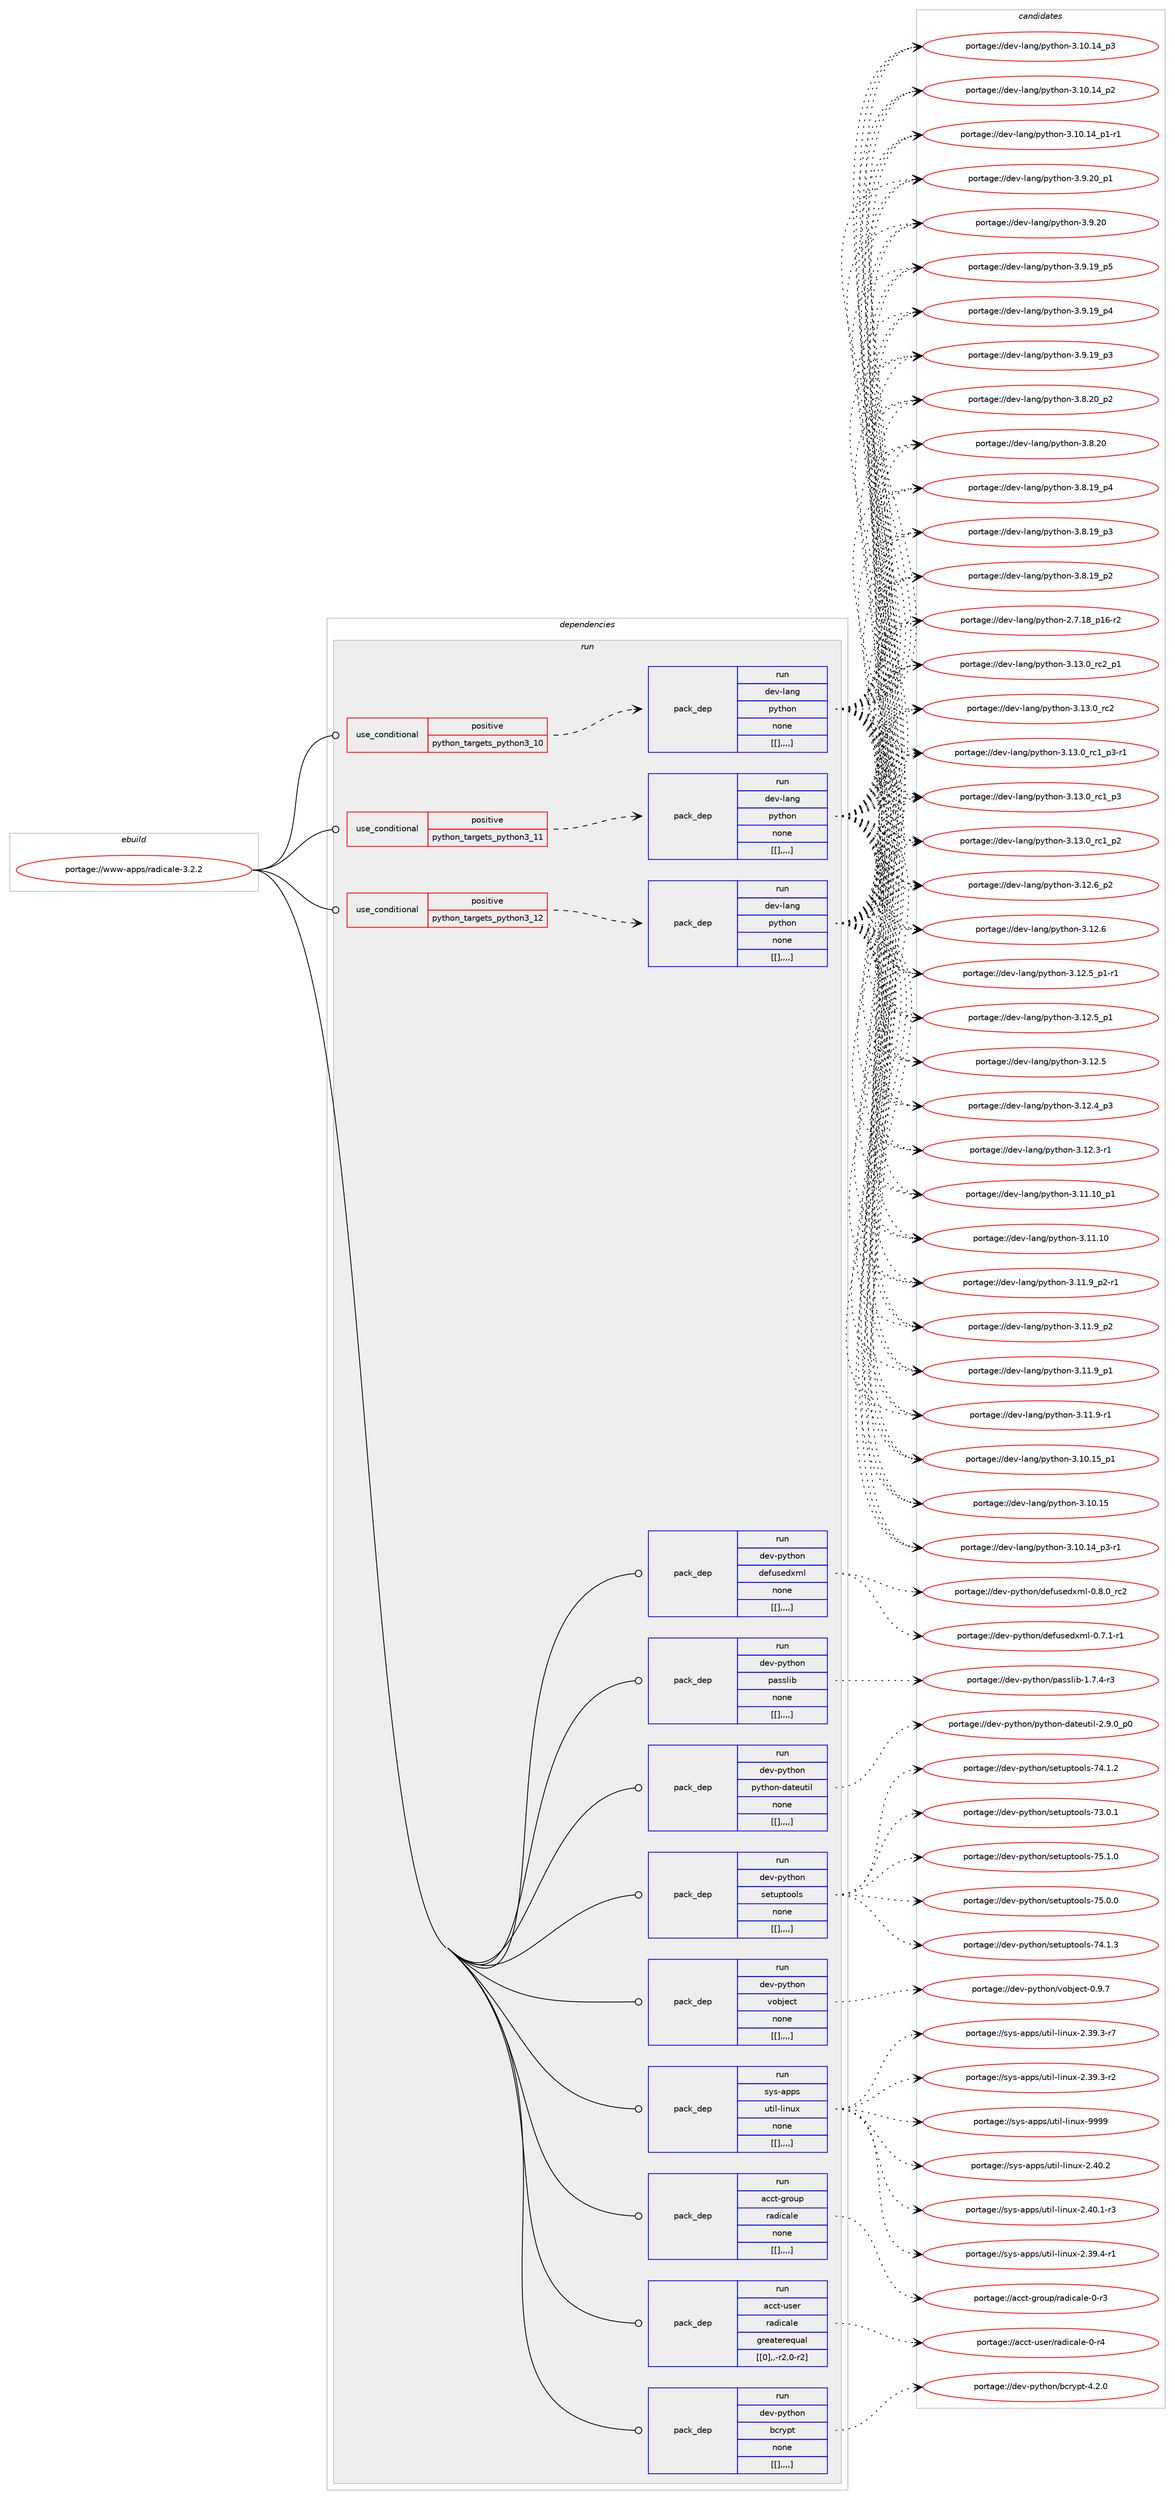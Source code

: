 digraph prolog {

# *************
# Graph options
# *************

newrank=true;
concentrate=true;
compound=true;
graph [rankdir=LR,fontname=Helvetica,fontsize=10,ranksep=1.5];#, ranksep=2.5, nodesep=0.2];
edge  [arrowhead=vee];
node  [fontname=Helvetica,fontsize=10];

# **********
# The ebuild
# **********

subgraph cluster_leftcol {
color=gray;
label=<<i>ebuild</i>>;
id [label="portage://www-apps/radicale-3.2.2", color=red, width=4, href="../www-apps/radicale-3.2.2.svg"];
}

# ****************
# The dependencies
# ****************

subgraph cluster_midcol {
color=gray;
label=<<i>dependencies</i>>;
subgraph cluster_compile {
fillcolor="#eeeeee";
style=filled;
label=<<i>compile</i>>;
}
subgraph cluster_compileandrun {
fillcolor="#eeeeee";
style=filled;
label=<<i>compile and run</i>>;
}
subgraph cluster_run {
fillcolor="#eeeeee";
style=filled;
label=<<i>run</i>>;
subgraph cond124297 {
dependency461192 [label=<<TABLE BORDER="0" CELLBORDER="1" CELLSPACING="0" CELLPADDING="4"><TR><TD ROWSPAN="3" CELLPADDING="10">use_conditional</TD></TR><TR><TD>positive</TD></TR><TR><TD>python_targets_python3_10</TD></TR></TABLE>>, shape=none, color=red];
subgraph pack333581 {
dependency461193 [label=<<TABLE BORDER="0" CELLBORDER="1" CELLSPACING="0" CELLPADDING="4" WIDTH="220"><TR><TD ROWSPAN="6" CELLPADDING="30">pack_dep</TD></TR><TR><TD WIDTH="110">run</TD></TR><TR><TD>dev-lang</TD></TR><TR><TD>python</TD></TR><TR><TD>none</TD></TR><TR><TD>[[],,,,]</TD></TR></TABLE>>, shape=none, color=blue];
}
dependency461192:e -> dependency461193:w [weight=20,style="dashed",arrowhead="vee"];
}
id:e -> dependency461192:w [weight=20,style="solid",arrowhead="odot"];
subgraph cond124298 {
dependency461194 [label=<<TABLE BORDER="0" CELLBORDER="1" CELLSPACING="0" CELLPADDING="4"><TR><TD ROWSPAN="3" CELLPADDING="10">use_conditional</TD></TR><TR><TD>positive</TD></TR><TR><TD>python_targets_python3_11</TD></TR></TABLE>>, shape=none, color=red];
subgraph pack333582 {
dependency461195 [label=<<TABLE BORDER="0" CELLBORDER="1" CELLSPACING="0" CELLPADDING="4" WIDTH="220"><TR><TD ROWSPAN="6" CELLPADDING="30">pack_dep</TD></TR><TR><TD WIDTH="110">run</TD></TR><TR><TD>dev-lang</TD></TR><TR><TD>python</TD></TR><TR><TD>none</TD></TR><TR><TD>[[],,,,]</TD></TR></TABLE>>, shape=none, color=blue];
}
dependency461194:e -> dependency461195:w [weight=20,style="dashed",arrowhead="vee"];
}
id:e -> dependency461194:w [weight=20,style="solid",arrowhead="odot"];
subgraph cond124299 {
dependency461196 [label=<<TABLE BORDER="0" CELLBORDER="1" CELLSPACING="0" CELLPADDING="4"><TR><TD ROWSPAN="3" CELLPADDING="10">use_conditional</TD></TR><TR><TD>positive</TD></TR><TR><TD>python_targets_python3_12</TD></TR></TABLE>>, shape=none, color=red];
subgraph pack333583 {
dependency461197 [label=<<TABLE BORDER="0" CELLBORDER="1" CELLSPACING="0" CELLPADDING="4" WIDTH="220"><TR><TD ROWSPAN="6" CELLPADDING="30">pack_dep</TD></TR><TR><TD WIDTH="110">run</TD></TR><TR><TD>dev-lang</TD></TR><TR><TD>python</TD></TR><TR><TD>none</TD></TR><TR><TD>[[],,,,]</TD></TR></TABLE>>, shape=none, color=blue];
}
dependency461196:e -> dependency461197:w [weight=20,style="dashed",arrowhead="vee"];
}
id:e -> dependency461196:w [weight=20,style="solid",arrowhead="odot"];
subgraph pack333584 {
dependency461198 [label=<<TABLE BORDER="0" CELLBORDER="1" CELLSPACING="0" CELLPADDING="4" WIDTH="220"><TR><TD ROWSPAN="6" CELLPADDING="30">pack_dep</TD></TR><TR><TD WIDTH="110">run</TD></TR><TR><TD>acct-group</TD></TR><TR><TD>radicale</TD></TR><TR><TD>none</TD></TR><TR><TD>[[],,,,]</TD></TR></TABLE>>, shape=none, color=blue];
}
id:e -> dependency461198:w [weight=20,style="solid",arrowhead="odot"];
subgraph pack333585 {
dependency461199 [label=<<TABLE BORDER="0" CELLBORDER="1" CELLSPACING="0" CELLPADDING="4" WIDTH="220"><TR><TD ROWSPAN="6" CELLPADDING="30">pack_dep</TD></TR><TR><TD WIDTH="110">run</TD></TR><TR><TD>acct-user</TD></TR><TR><TD>radicale</TD></TR><TR><TD>greaterequal</TD></TR><TR><TD>[[0],,-r2,0-r2]</TD></TR></TABLE>>, shape=none, color=blue];
}
id:e -> dependency461199:w [weight=20,style="solid",arrowhead="odot"];
subgraph pack333586 {
dependency461200 [label=<<TABLE BORDER="0" CELLBORDER="1" CELLSPACING="0" CELLPADDING="4" WIDTH="220"><TR><TD ROWSPAN="6" CELLPADDING="30">pack_dep</TD></TR><TR><TD WIDTH="110">run</TD></TR><TR><TD>dev-python</TD></TR><TR><TD>bcrypt</TD></TR><TR><TD>none</TD></TR><TR><TD>[[],,,,]</TD></TR></TABLE>>, shape=none, color=blue];
}
id:e -> dependency461200:w [weight=20,style="solid",arrowhead="odot"];
subgraph pack333587 {
dependency461201 [label=<<TABLE BORDER="0" CELLBORDER="1" CELLSPACING="0" CELLPADDING="4" WIDTH="220"><TR><TD ROWSPAN="6" CELLPADDING="30">pack_dep</TD></TR><TR><TD WIDTH="110">run</TD></TR><TR><TD>dev-python</TD></TR><TR><TD>defusedxml</TD></TR><TR><TD>none</TD></TR><TR><TD>[[],,,,]</TD></TR></TABLE>>, shape=none, color=blue];
}
id:e -> dependency461201:w [weight=20,style="solid",arrowhead="odot"];
subgraph pack333588 {
dependency461202 [label=<<TABLE BORDER="0" CELLBORDER="1" CELLSPACING="0" CELLPADDING="4" WIDTH="220"><TR><TD ROWSPAN="6" CELLPADDING="30">pack_dep</TD></TR><TR><TD WIDTH="110">run</TD></TR><TR><TD>dev-python</TD></TR><TR><TD>passlib</TD></TR><TR><TD>none</TD></TR><TR><TD>[[],,,,]</TD></TR></TABLE>>, shape=none, color=blue];
}
id:e -> dependency461202:w [weight=20,style="solid",arrowhead="odot"];
subgraph pack333589 {
dependency461203 [label=<<TABLE BORDER="0" CELLBORDER="1" CELLSPACING="0" CELLPADDING="4" WIDTH="220"><TR><TD ROWSPAN="6" CELLPADDING="30">pack_dep</TD></TR><TR><TD WIDTH="110">run</TD></TR><TR><TD>dev-python</TD></TR><TR><TD>python-dateutil</TD></TR><TR><TD>none</TD></TR><TR><TD>[[],,,,]</TD></TR></TABLE>>, shape=none, color=blue];
}
id:e -> dependency461203:w [weight=20,style="solid",arrowhead="odot"];
subgraph pack333590 {
dependency461204 [label=<<TABLE BORDER="0" CELLBORDER="1" CELLSPACING="0" CELLPADDING="4" WIDTH="220"><TR><TD ROWSPAN="6" CELLPADDING="30">pack_dep</TD></TR><TR><TD WIDTH="110">run</TD></TR><TR><TD>dev-python</TD></TR><TR><TD>setuptools</TD></TR><TR><TD>none</TD></TR><TR><TD>[[],,,,]</TD></TR></TABLE>>, shape=none, color=blue];
}
id:e -> dependency461204:w [weight=20,style="solid",arrowhead="odot"];
subgraph pack333591 {
dependency461205 [label=<<TABLE BORDER="0" CELLBORDER="1" CELLSPACING="0" CELLPADDING="4" WIDTH="220"><TR><TD ROWSPAN="6" CELLPADDING="30">pack_dep</TD></TR><TR><TD WIDTH="110">run</TD></TR><TR><TD>dev-python</TD></TR><TR><TD>vobject</TD></TR><TR><TD>none</TD></TR><TR><TD>[[],,,,]</TD></TR></TABLE>>, shape=none, color=blue];
}
id:e -> dependency461205:w [weight=20,style="solid",arrowhead="odot"];
subgraph pack333592 {
dependency461206 [label=<<TABLE BORDER="0" CELLBORDER="1" CELLSPACING="0" CELLPADDING="4" WIDTH="220"><TR><TD ROWSPAN="6" CELLPADDING="30">pack_dep</TD></TR><TR><TD WIDTH="110">run</TD></TR><TR><TD>sys-apps</TD></TR><TR><TD>util-linux</TD></TR><TR><TD>none</TD></TR><TR><TD>[[],,,,]</TD></TR></TABLE>>, shape=none, color=blue];
}
id:e -> dependency461206:w [weight=20,style="solid",arrowhead="odot"];
}
}

# **************
# The candidates
# **************

subgraph cluster_choices {
rank=same;
color=gray;
label=<<i>candidates</i>>;

subgraph choice333581 {
color=black;
nodesep=1;
choice100101118451089711010347112121116104111110455146495146489511499509511249 [label="portage://dev-lang/python-3.13.0_rc2_p1", color=red, width=4,href="../dev-lang/python-3.13.0_rc2_p1.svg"];
choice10010111845108971101034711212111610411111045514649514648951149950 [label="portage://dev-lang/python-3.13.0_rc2", color=red, width=4,href="../dev-lang/python-3.13.0_rc2.svg"];
choice1001011184510897110103471121211161041111104551464951464895114994995112514511449 [label="portage://dev-lang/python-3.13.0_rc1_p3-r1", color=red, width=4,href="../dev-lang/python-3.13.0_rc1_p3-r1.svg"];
choice100101118451089711010347112121116104111110455146495146489511499499511251 [label="portage://dev-lang/python-3.13.0_rc1_p3", color=red, width=4,href="../dev-lang/python-3.13.0_rc1_p3.svg"];
choice100101118451089711010347112121116104111110455146495146489511499499511250 [label="portage://dev-lang/python-3.13.0_rc1_p2", color=red, width=4,href="../dev-lang/python-3.13.0_rc1_p2.svg"];
choice100101118451089711010347112121116104111110455146495046549511250 [label="portage://dev-lang/python-3.12.6_p2", color=red, width=4,href="../dev-lang/python-3.12.6_p2.svg"];
choice10010111845108971101034711212111610411111045514649504654 [label="portage://dev-lang/python-3.12.6", color=red, width=4,href="../dev-lang/python-3.12.6.svg"];
choice1001011184510897110103471121211161041111104551464950465395112494511449 [label="portage://dev-lang/python-3.12.5_p1-r1", color=red, width=4,href="../dev-lang/python-3.12.5_p1-r1.svg"];
choice100101118451089711010347112121116104111110455146495046539511249 [label="portage://dev-lang/python-3.12.5_p1", color=red, width=4,href="../dev-lang/python-3.12.5_p1.svg"];
choice10010111845108971101034711212111610411111045514649504653 [label="portage://dev-lang/python-3.12.5", color=red, width=4,href="../dev-lang/python-3.12.5.svg"];
choice100101118451089711010347112121116104111110455146495046529511251 [label="portage://dev-lang/python-3.12.4_p3", color=red, width=4,href="../dev-lang/python-3.12.4_p3.svg"];
choice100101118451089711010347112121116104111110455146495046514511449 [label="portage://dev-lang/python-3.12.3-r1", color=red, width=4,href="../dev-lang/python-3.12.3-r1.svg"];
choice10010111845108971101034711212111610411111045514649494649489511249 [label="portage://dev-lang/python-3.11.10_p1", color=red, width=4,href="../dev-lang/python-3.11.10_p1.svg"];
choice1001011184510897110103471121211161041111104551464949464948 [label="portage://dev-lang/python-3.11.10", color=red, width=4,href="../dev-lang/python-3.11.10.svg"];
choice1001011184510897110103471121211161041111104551464949465795112504511449 [label="portage://dev-lang/python-3.11.9_p2-r1", color=red, width=4,href="../dev-lang/python-3.11.9_p2-r1.svg"];
choice100101118451089711010347112121116104111110455146494946579511250 [label="portage://dev-lang/python-3.11.9_p2", color=red, width=4,href="../dev-lang/python-3.11.9_p2.svg"];
choice100101118451089711010347112121116104111110455146494946579511249 [label="portage://dev-lang/python-3.11.9_p1", color=red, width=4,href="../dev-lang/python-3.11.9_p1.svg"];
choice100101118451089711010347112121116104111110455146494946574511449 [label="portage://dev-lang/python-3.11.9-r1", color=red, width=4,href="../dev-lang/python-3.11.9-r1.svg"];
choice10010111845108971101034711212111610411111045514649484649539511249 [label="portage://dev-lang/python-3.10.15_p1", color=red, width=4,href="../dev-lang/python-3.10.15_p1.svg"];
choice1001011184510897110103471121211161041111104551464948464953 [label="portage://dev-lang/python-3.10.15", color=red, width=4,href="../dev-lang/python-3.10.15.svg"];
choice100101118451089711010347112121116104111110455146494846495295112514511449 [label="portage://dev-lang/python-3.10.14_p3-r1", color=red, width=4,href="../dev-lang/python-3.10.14_p3-r1.svg"];
choice10010111845108971101034711212111610411111045514649484649529511251 [label="portage://dev-lang/python-3.10.14_p3", color=red, width=4,href="../dev-lang/python-3.10.14_p3.svg"];
choice10010111845108971101034711212111610411111045514649484649529511250 [label="portage://dev-lang/python-3.10.14_p2", color=red, width=4,href="../dev-lang/python-3.10.14_p2.svg"];
choice100101118451089711010347112121116104111110455146494846495295112494511449 [label="portage://dev-lang/python-3.10.14_p1-r1", color=red, width=4,href="../dev-lang/python-3.10.14_p1-r1.svg"];
choice100101118451089711010347112121116104111110455146574650489511249 [label="portage://dev-lang/python-3.9.20_p1", color=red, width=4,href="../dev-lang/python-3.9.20_p1.svg"];
choice10010111845108971101034711212111610411111045514657465048 [label="portage://dev-lang/python-3.9.20", color=red, width=4,href="../dev-lang/python-3.9.20.svg"];
choice100101118451089711010347112121116104111110455146574649579511253 [label="portage://dev-lang/python-3.9.19_p5", color=red, width=4,href="../dev-lang/python-3.9.19_p5.svg"];
choice100101118451089711010347112121116104111110455146574649579511252 [label="portage://dev-lang/python-3.9.19_p4", color=red, width=4,href="../dev-lang/python-3.9.19_p4.svg"];
choice100101118451089711010347112121116104111110455146574649579511251 [label="portage://dev-lang/python-3.9.19_p3", color=red, width=4,href="../dev-lang/python-3.9.19_p3.svg"];
choice100101118451089711010347112121116104111110455146564650489511250 [label="portage://dev-lang/python-3.8.20_p2", color=red, width=4,href="../dev-lang/python-3.8.20_p2.svg"];
choice10010111845108971101034711212111610411111045514656465048 [label="portage://dev-lang/python-3.8.20", color=red, width=4,href="../dev-lang/python-3.8.20.svg"];
choice100101118451089711010347112121116104111110455146564649579511252 [label="portage://dev-lang/python-3.8.19_p4", color=red, width=4,href="../dev-lang/python-3.8.19_p4.svg"];
choice100101118451089711010347112121116104111110455146564649579511251 [label="portage://dev-lang/python-3.8.19_p3", color=red, width=4,href="../dev-lang/python-3.8.19_p3.svg"];
choice100101118451089711010347112121116104111110455146564649579511250 [label="portage://dev-lang/python-3.8.19_p2", color=red, width=4,href="../dev-lang/python-3.8.19_p2.svg"];
choice100101118451089711010347112121116104111110455046554649569511249544511450 [label="portage://dev-lang/python-2.7.18_p16-r2", color=red, width=4,href="../dev-lang/python-2.7.18_p16-r2.svg"];
dependency461193:e -> choice100101118451089711010347112121116104111110455146495146489511499509511249:w [style=dotted,weight="100"];
dependency461193:e -> choice10010111845108971101034711212111610411111045514649514648951149950:w [style=dotted,weight="100"];
dependency461193:e -> choice1001011184510897110103471121211161041111104551464951464895114994995112514511449:w [style=dotted,weight="100"];
dependency461193:e -> choice100101118451089711010347112121116104111110455146495146489511499499511251:w [style=dotted,weight="100"];
dependency461193:e -> choice100101118451089711010347112121116104111110455146495146489511499499511250:w [style=dotted,weight="100"];
dependency461193:e -> choice100101118451089711010347112121116104111110455146495046549511250:w [style=dotted,weight="100"];
dependency461193:e -> choice10010111845108971101034711212111610411111045514649504654:w [style=dotted,weight="100"];
dependency461193:e -> choice1001011184510897110103471121211161041111104551464950465395112494511449:w [style=dotted,weight="100"];
dependency461193:e -> choice100101118451089711010347112121116104111110455146495046539511249:w [style=dotted,weight="100"];
dependency461193:e -> choice10010111845108971101034711212111610411111045514649504653:w [style=dotted,weight="100"];
dependency461193:e -> choice100101118451089711010347112121116104111110455146495046529511251:w [style=dotted,weight="100"];
dependency461193:e -> choice100101118451089711010347112121116104111110455146495046514511449:w [style=dotted,weight="100"];
dependency461193:e -> choice10010111845108971101034711212111610411111045514649494649489511249:w [style=dotted,weight="100"];
dependency461193:e -> choice1001011184510897110103471121211161041111104551464949464948:w [style=dotted,weight="100"];
dependency461193:e -> choice1001011184510897110103471121211161041111104551464949465795112504511449:w [style=dotted,weight="100"];
dependency461193:e -> choice100101118451089711010347112121116104111110455146494946579511250:w [style=dotted,weight="100"];
dependency461193:e -> choice100101118451089711010347112121116104111110455146494946579511249:w [style=dotted,weight="100"];
dependency461193:e -> choice100101118451089711010347112121116104111110455146494946574511449:w [style=dotted,weight="100"];
dependency461193:e -> choice10010111845108971101034711212111610411111045514649484649539511249:w [style=dotted,weight="100"];
dependency461193:e -> choice1001011184510897110103471121211161041111104551464948464953:w [style=dotted,weight="100"];
dependency461193:e -> choice100101118451089711010347112121116104111110455146494846495295112514511449:w [style=dotted,weight="100"];
dependency461193:e -> choice10010111845108971101034711212111610411111045514649484649529511251:w [style=dotted,weight="100"];
dependency461193:e -> choice10010111845108971101034711212111610411111045514649484649529511250:w [style=dotted,weight="100"];
dependency461193:e -> choice100101118451089711010347112121116104111110455146494846495295112494511449:w [style=dotted,weight="100"];
dependency461193:e -> choice100101118451089711010347112121116104111110455146574650489511249:w [style=dotted,weight="100"];
dependency461193:e -> choice10010111845108971101034711212111610411111045514657465048:w [style=dotted,weight="100"];
dependency461193:e -> choice100101118451089711010347112121116104111110455146574649579511253:w [style=dotted,weight="100"];
dependency461193:e -> choice100101118451089711010347112121116104111110455146574649579511252:w [style=dotted,weight="100"];
dependency461193:e -> choice100101118451089711010347112121116104111110455146574649579511251:w [style=dotted,weight="100"];
dependency461193:e -> choice100101118451089711010347112121116104111110455146564650489511250:w [style=dotted,weight="100"];
dependency461193:e -> choice10010111845108971101034711212111610411111045514656465048:w [style=dotted,weight="100"];
dependency461193:e -> choice100101118451089711010347112121116104111110455146564649579511252:w [style=dotted,weight="100"];
dependency461193:e -> choice100101118451089711010347112121116104111110455146564649579511251:w [style=dotted,weight="100"];
dependency461193:e -> choice100101118451089711010347112121116104111110455146564649579511250:w [style=dotted,weight="100"];
dependency461193:e -> choice100101118451089711010347112121116104111110455046554649569511249544511450:w [style=dotted,weight="100"];
}
subgraph choice333582 {
color=black;
nodesep=1;
choice100101118451089711010347112121116104111110455146495146489511499509511249 [label="portage://dev-lang/python-3.13.0_rc2_p1", color=red, width=4,href="../dev-lang/python-3.13.0_rc2_p1.svg"];
choice10010111845108971101034711212111610411111045514649514648951149950 [label="portage://dev-lang/python-3.13.0_rc2", color=red, width=4,href="../dev-lang/python-3.13.0_rc2.svg"];
choice1001011184510897110103471121211161041111104551464951464895114994995112514511449 [label="portage://dev-lang/python-3.13.0_rc1_p3-r1", color=red, width=4,href="../dev-lang/python-3.13.0_rc1_p3-r1.svg"];
choice100101118451089711010347112121116104111110455146495146489511499499511251 [label="portage://dev-lang/python-3.13.0_rc1_p3", color=red, width=4,href="../dev-lang/python-3.13.0_rc1_p3.svg"];
choice100101118451089711010347112121116104111110455146495146489511499499511250 [label="portage://dev-lang/python-3.13.0_rc1_p2", color=red, width=4,href="../dev-lang/python-3.13.0_rc1_p2.svg"];
choice100101118451089711010347112121116104111110455146495046549511250 [label="portage://dev-lang/python-3.12.6_p2", color=red, width=4,href="../dev-lang/python-3.12.6_p2.svg"];
choice10010111845108971101034711212111610411111045514649504654 [label="portage://dev-lang/python-3.12.6", color=red, width=4,href="../dev-lang/python-3.12.6.svg"];
choice1001011184510897110103471121211161041111104551464950465395112494511449 [label="portage://dev-lang/python-3.12.5_p1-r1", color=red, width=4,href="../dev-lang/python-3.12.5_p1-r1.svg"];
choice100101118451089711010347112121116104111110455146495046539511249 [label="portage://dev-lang/python-3.12.5_p1", color=red, width=4,href="../dev-lang/python-3.12.5_p1.svg"];
choice10010111845108971101034711212111610411111045514649504653 [label="portage://dev-lang/python-3.12.5", color=red, width=4,href="../dev-lang/python-3.12.5.svg"];
choice100101118451089711010347112121116104111110455146495046529511251 [label="portage://dev-lang/python-3.12.4_p3", color=red, width=4,href="../dev-lang/python-3.12.4_p3.svg"];
choice100101118451089711010347112121116104111110455146495046514511449 [label="portage://dev-lang/python-3.12.3-r1", color=red, width=4,href="../dev-lang/python-3.12.3-r1.svg"];
choice10010111845108971101034711212111610411111045514649494649489511249 [label="portage://dev-lang/python-3.11.10_p1", color=red, width=4,href="../dev-lang/python-3.11.10_p1.svg"];
choice1001011184510897110103471121211161041111104551464949464948 [label="portage://dev-lang/python-3.11.10", color=red, width=4,href="../dev-lang/python-3.11.10.svg"];
choice1001011184510897110103471121211161041111104551464949465795112504511449 [label="portage://dev-lang/python-3.11.9_p2-r1", color=red, width=4,href="../dev-lang/python-3.11.9_p2-r1.svg"];
choice100101118451089711010347112121116104111110455146494946579511250 [label="portage://dev-lang/python-3.11.9_p2", color=red, width=4,href="../dev-lang/python-3.11.9_p2.svg"];
choice100101118451089711010347112121116104111110455146494946579511249 [label="portage://dev-lang/python-3.11.9_p1", color=red, width=4,href="../dev-lang/python-3.11.9_p1.svg"];
choice100101118451089711010347112121116104111110455146494946574511449 [label="portage://dev-lang/python-3.11.9-r1", color=red, width=4,href="../dev-lang/python-3.11.9-r1.svg"];
choice10010111845108971101034711212111610411111045514649484649539511249 [label="portage://dev-lang/python-3.10.15_p1", color=red, width=4,href="../dev-lang/python-3.10.15_p1.svg"];
choice1001011184510897110103471121211161041111104551464948464953 [label="portage://dev-lang/python-3.10.15", color=red, width=4,href="../dev-lang/python-3.10.15.svg"];
choice100101118451089711010347112121116104111110455146494846495295112514511449 [label="portage://dev-lang/python-3.10.14_p3-r1", color=red, width=4,href="../dev-lang/python-3.10.14_p3-r1.svg"];
choice10010111845108971101034711212111610411111045514649484649529511251 [label="portage://dev-lang/python-3.10.14_p3", color=red, width=4,href="../dev-lang/python-3.10.14_p3.svg"];
choice10010111845108971101034711212111610411111045514649484649529511250 [label="portage://dev-lang/python-3.10.14_p2", color=red, width=4,href="../dev-lang/python-3.10.14_p2.svg"];
choice100101118451089711010347112121116104111110455146494846495295112494511449 [label="portage://dev-lang/python-3.10.14_p1-r1", color=red, width=4,href="../dev-lang/python-3.10.14_p1-r1.svg"];
choice100101118451089711010347112121116104111110455146574650489511249 [label="portage://dev-lang/python-3.9.20_p1", color=red, width=4,href="../dev-lang/python-3.9.20_p1.svg"];
choice10010111845108971101034711212111610411111045514657465048 [label="portage://dev-lang/python-3.9.20", color=red, width=4,href="../dev-lang/python-3.9.20.svg"];
choice100101118451089711010347112121116104111110455146574649579511253 [label="portage://dev-lang/python-3.9.19_p5", color=red, width=4,href="../dev-lang/python-3.9.19_p5.svg"];
choice100101118451089711010347112121116104111110455146574649579511252 [label="portage://dev-lang/python-3.9.19_p4", color=red, width=4,href="../dev-lang/python-3.9.19_p4.svg"];
choice100101118451089711010347112121116104111110455146574649579511251 [label="portage://dev-lang/python-3.9.19_p3", color=red, width=4,href="../dev-lang/python-3.9.19_p3.svg"];
choice100101118451089711010347112121116104111110455146564650489511250 [label="portage://dev-lang/python-3.8.20_p2", color=red, width=4,href="../dev-lang/python-3.8.20_p2.svg"];
choice10010111845108971101034711212111610411111045514656465048 [label="portage://dev-lang/python-3.8.20", color=red, width=4,href="../dev-lang/python-3.8.20.svg"];
choice100101118451089711010347112121116104111110455146564649579511252 [label="portage://dev-lang/python-3.8.19_p4", color=red, width=4,href="../dev-lang/python-3.8.19_p4.svg"];
choice100101118451089711010347112121116104111110455146564649579511251 [label="portage://dev-lang/python-3.8.19_p3", color=red, width=4,href="../dev-lang/python-3.8.19_p3.svg"];
choice100101118451089711010347112121116104111110455146564649579511250 [label="portage://dev-lang/python-3.8.19_p2", color=red, width=4,href="../dev-lang/python-3.8.19_p2.svg"];
choice100101118451089711010347112121116104111110455046554649569511249544511450 [label="portage://dev-lang/python-2.7.18_p16-r2", color=red, width=4,href="../dev-lang/python-2.7.18_p16-r2.svg"];
dependency461195:e -> choice100101118451089711010347112121116104111110455146495146489511499509511249:w [style=dotted,weight="100"];
dependency461195:e -> choice10010111845108971101034711212111610411111045514649514648951149950:w [style=dotted,weight="100"];
dependency461195:e -> choice1001011184510897110103471121211161041111104551464951464895114994995112514511449:w [style=dotted,weight="100"];
dependency461195:e -> choice100101118451089711010347112121116104111110455146495146489511499499511251:w [style=dotted,weight="100"];
dependency461195:e -> choice100101118451089711010347112121116104111110455146495146489511499499511250:w [style=dotted,weight="100"];
dependency461195:e -> choice100101118451089711010347112121116104111110455146495046549511250:w [style=dotted,weight="100"];
dependency461195:e -> choice10010111845108971101034711212111610411111045514649504654:w [style=dotted,weight="100"];
dependency461195:e -> choice1001011184510897110103471121211161041111104551464950465395112494511449:w [style=dotted,weight="100"];
dependency461195:e -> choice100101118451089711010347112121116104111110455146495046539511249:w [style=dotted,weight="100"];
dependency461195:e -> choice10010111845108971101034711212111610411111045514649504653:w [style=dotted,weight="100"];
dependency461195:e -> choice100101118451089711010347112121116104111110455146495046529511251:w [style=dotted,weight="100"];
dependency461195:e -> choice100101118451089711010347112121116104111110455146495046514511449:w [style=dotted,weight="100"];
dependency461195:e -> choice10010111845108971101034711212111610411111045514649494649489511249:w [style=dotted,weight="100"];
dependency461195:e -> choice1001011184510897110103471121211161041111104551464949464948:w [style=dotted,weight="100"];
dependency461195:e -> choice1001011184510897110103471121211161041111104551464949465795112504511449:w [style=dotted,weight="100"];
dependency461195:e -> choice100101118451089711010347112121116104111110455146494946579511250:w [style=dotted,weight="100"];
dependency461195:e -> choice100101118451089711010347112121116104111110455146494946579511249:w [style=dotted,weight="100"];
dependency461195:e -> choice100101118451089711010347112121116104111110455146494946574511449:w [style=dotted,weight="100"];
dependency461195:e -> choice10010111845108971101034711212111610411111045514649484649539511249:w [style=dotted,weight="100"];
dependency461195:e -> choice1001011184510897110103471121211161041111104551464948464953:w [style=dotted,weight="100"];
dependency461195:e -> choice100101118451089711010347112121116104111110455146494846495295112514511449:w [style=dotted,weight="100"];
dependency461195:e -> choice10010111845108971101034711212111610411111045514649484649529511251:w [style=dotted,weight="100"];
dependency461195:e -> choice10010111845108971101034711212111610411111045514649484649529511250:w [style=dotted,weight="100"];
dependency461195:e -> choice100101118451089711010347112121116104111110455146494846495295112494511449:w [style=dotted,weight="100"];
dependency461195:e -> choice100101118451089711010347112121116104111110455146574650489511249:w [style=dotted,weight="100"];
dependency461195:e -> choice10010111845108971101034711212111610411111045514657465048:w [style=dotted,weight="100"];
dependency461195:e -> choice100101118451089711010347112121116104111110455146574649579511253:w [style=dotted,weight="100"];
dependency461195:e -> choice100101118451089711010347112121116104111110455146574649579511252:w [style=dotted,weight="100"];
dependency461195:e -> choice100101118451089711010347112121116104111110455146574649579511251:w [style=dotted,weight="100"];
dependency461195:e -> choice100101118451089711010347112121116104111110455146564650489511250:w [style=dotted,weight="100"];
dependency461195:e -> choice10010111845108971101034711212111610411111045514656465048:w [style=dotted,weight="100"];
dependency461195:e -> choice100101118451089711010347112121116104111110455146564649579511252:w [style=dotted,weight="100"];
dependency461195:e -> choice100101118451089711010347112121116104111110455146564649579511251:w [style=dotted,weight="100"];
dependency461195:e -> choice100101118451089711010347112121116104111110455146564649579511250:w [style=dotted,weight="100"];
dependency461195:e -> choice100101118451089711010347112121116104111110455046554649569511249544511450:w [style=dotted,weight="100"];
}
subgraph choice333583 {
color=black;
nodesep=1;
choice100101118451089711010347112121116104111110455146495146489511499509511249 [label="portage://dev-lang/python-3.13.0_rc2_p1", color=red, width=4,href="../dev-lang/python-3.13.0_rc2_p1.svg"];
choice10010111845108971101034711212111610411111045514649514648951149950 [label="portage://dev-lang/python-3.13.0_rc2", color=red, width=4,href="../dev-lang/python-3.13.0_rc2.svg"];
choice1001011184510897110103471121211161041111104551464951464895114994995112514511449 [label="portage://dev-lang/python-3.13.0_rc1_p3-r1", color=red, width=4,href="../dev-lang/python-3.13.0_rc1_p3-r1.svg"];
choice100101118451089711010347112121116104111110455146495146489511499499511251 [label="portage://dev-lang/python-3.13.0_rc1_p3", color=red, width=4,href="../dev-lang/python-3.13.0_rc1_p3.svg"];
choice100101118451089711010347112121116104111110455146495146489511499499511250 [label="portage://dev-lang/python-3.13.0_rc1_p2", color=red, width=4,href="../dev-lang/python-3.13.0_rc1_p2.svg"];
choice100101118451089711010347112121116104111110455146495046549511250 [label="portage://dev-lang/python-3.12.6_p2", color=red, width=4,href="../dev-lang/python-3.12.6_p2.svg"];
choice10010111845108971101034711212111610411111045514649504654 [label="portage://dev-lang/python-3.12.6", color=red, width=4,href="../dev-lang/python-3.12.6.svg"];
choice1001011184510897110103471121211161041111104551464950465395112494511449 [label="portage://dev-lang/python-3.12.5_p1-r1", color=red, width=4,href="../dev-lang/python-3.12.5_p1-r1.svg"];
choice100101118451089711010347112121116104111110455146495046539511249 [label="portage://dev-lang/python-3.12.5_p1", color=red, width=4,href="../dev-lang/python-3.12.5_p1.svg"];
choice10010111845108971101034711212111610411111045514649504653 [label="portage://dev-lang/python-3.12.5", color=red, width=4,href="../dev-lang/python-3.12.5.svg"];
choice100101118451089711010347112121116104111110455146495046529511251 [label="portage://dev-lang/python-3.12.4_p3", color=red, width=4,href="../dev-lang/python-3.12.4_p3.svg"];
choice100101118451089711010347112121116104111110455146495046514511449 [label="portage://dev-lang/python-3.12.3-r1", color=red, width=4,href="../dev-lang/python-3.12.3-r1.svg"];
choice10010111845108971101034711212111610411111045514649494649489511249 [label="portage://dev-lang/python-3.11.10_p1", color=red, width=4,href="../dev-lang/python-3.11.10_p1.svg"];
choice1001011184510897110103471121211161041111104551464949464948 [label="portage://dev-lang/python-3.11.10", color=red, width=4,href="../dev-lang/python-3.11.10.svg"];
choice1001011184510897110103471121211161041111104551464949465795112504511449 [label="portage://dev-lang/python-3.11.9_p2-r1", color=red, width=4,href="../dev-lang/python-3.11.9_p2-r1.svg"];
choice100101118451089711010347112121116104111110455146494946579511250 [label="portage://dev-lang/python-3.11.9_p2", color=red, width=4,href="../dev-lang/python-3.11.9_p2.svg"];
choice100101118451089711010347112121116104111110455146494946579511249 [label="portage://dev-lang/python-3.11.9_p1", color=red, width=4,href="../dev-lang/python-3.11.9_p1.svg"];
choice100101118451089711010347112121116104111110455146494946574511449 [label="portage://dev-lang/python-3.11.9-r1", color=red, width=4,href="../dev-lang/python-3.11.9-r1.svg"];
choice10010111845108971101034711212111610411111045514649484649539511249 [label="portage://dev-lang/python-3.10.15_p1", color=red, width=4,href="../dev-lang/python-3.10.15_p1.svg"];
choice1001011184510897110103471121211161041111104551464948464953 [label="portage://dev-lang/python-3.10.15", color=red, width=4,href="../dev-lang/python-3.10.15.svg"];
choice100101118451089711010347112121116104111110455146494846495295112514511449 [label="portage://dev-lang/python-3.10.14_p3-r1", color=red, width=4,href="../dev-lang/python-3.10.14_p3-r1.svg"];
choice10010111845108971101034711212111610411111045514649484649529511251 [label="portage://dev-lang/python-3.10.14_p3", color=red, width=4,href="../dev-lang/python-3.10.14_p3.svg"];
choice10010111845108971101034711212111610411111045514649484649529511250 [label="portage://dev-lang/python-3.10.14_p2", color=red, width=4,href="../dev-lang/python-3.10.14_p2.svg"];
choice100101118451089711010347112121116104111110455146494846495295112494511449 [label="portage://dev-lang/python-3.10.14_p1-r1", color=red, width=4,href="../dev-lang/python-3.10.14_p1-r1.svg"];
choice100101118451089711010347112121116104111110455146574650489511249 [label="portage://dev-lang/python-3.9.20_p1", color=red, width=4,href="../dev-lang/python-3.9.20_p1.svg"];
choice10010111845108971101034711212111610411111045514657465048 [label="portage://dev-lang/python-3.9.20", color=red, width=4,href="../dev-lang/python-3.9.20.svg"];
choice100101118451089711010347112121116104111110455146574649579511253 [label="portage://dev-lang/python-3.9.19_p5", color=red, width=4,href="../dev-lang/python-3.9.19_p5.svg"];
choice100101118451089711010347112121116104111110455146574649579511252 [label="portage://dev-lang/python-3.9.19_p4", color=red, width=4,href="../dev-lang/python-3.9.19_p4.svg"];
choice100101118451089711010347112121116104111110455146574649579511251 [label="portage://dev-lang/python-3.9.19_p3", color=red, width=4,href="../dev-lang/python-3.9.19_p3.svg"];
choice100101118451089711010347112121116104111110455146564650489511250 [label="portage://dev-lang/python-3.8.20_p2", color=red, width=4,href="../dev-lang/python-3.8.20_p2.svg"];
choice10010111845108971101034711212111610411111045514656465048 [label="portage://dev-lang/python-3.8.20", color=red, width=4,href="../dev-lang/python-3.8.20.svg"];
choice100101118451089711010347112121116104111110455146564649579511252 [label="portage://dev-lang/python-3.8.19_p4", color=red, width=4,href="../dev-lang/python-3.8.19_p4.svg"];
choice100101118451089711010347112121116104111110455146564649579511251 [label="portage://dev-lang/python-3.8.19_p3", color=red, width=4,href="../dev-lang/python-3.8.19_p3.svg"];
choice100101118451089711010347112121116104111110455146564649579511250 [label="portage://dev-lang/python-3.8.19_p2", color=red, width=4,href="../dev-lang/python-3.8.19_p2.svg"];
choice100101118451089711010347112121116104111110455046554649569511249544511450 [label="portage://dev-lang/python-2.7.18_p16-r2", color=red, width=4,href="../dev-lang/python-2.7.18_p16-r2.svg"];
dependency461197:e -> choice100101118451089711010347112121116104111110455146495146489511499509511249:w [style=dotted,weight="100"];
dependency461197:e -> choice10010111845108971101034711212111610411111045514649514648951149950:w [style=dotted,weight="100"];
dependency461197:e -> choice1001011184510897110103471121211161041111104551464951464895114994995112514511449:w [style=dotted,weight="100"];
dependency461197:e -> choice100101118451089711010347112121116104111110455146495146489511499499511251:w [style=dotted,weight="100"];
dependency461197:e -> choice100101118451089711010347112121116104111110455146495146489511499499511250:w [style=dotted,weight="100"];
dependency461197:e -> choice100101118451089711010347112121116104111110455146495046549511250:w [style=dotted,weight="100"];
dependency461197:e -> choice10010111845108971101034711212111610411111045514649504654:w [style=dotted,weight="100"];
dependency461197:e -> choice1001011184510897110103471121211161041111104551464950465395112494511449:w [style=dotted,weight="100"];
dependency461197:e -> choice100101118451089711010347112121116104111110455146495046539511249:w [style=dotted,weight="100"];
dependency461197:e -> choice10010111845108971101034711212111610411111045514649504653:w [style=dotted,weight="100"];
dependency461197:e -> choice100101118451089711010347112121116104111110455146495046529511251:w [style=dotted,weight="100"];
dependency461197:e -> choice100101118451089711010347112121116104111110455146495046514511449:w [style=dotted,weight="100"];
dependency461197:e -> choice10010111845108971101034711212111610411111045514649494649489511249:w [style=dotted,weight="100"];
dependency461197:e -> choice1001011184510897110103471121211161041111104551464949464948:w [style=dotted,weight="100"];
dependency461197:e -> choice1001011184510897110103471121211161041111104551464949465795112504511449:w [style=dotted,weight="100"];
dependency461197:e -> choice100101118451089711010347112121116104111110455146494946579511250:w [style=dotted,weight="100"];
dependency461197:e -> choice100101118451089711010347112121116104111110455146494946579511249:w [style=dotted,weight="100"];
dependency461197:e -> choice100101118451089711010347112121116104111110455146494946574511449:w [style=dotted,weight="100"];
dependency461197:e -> choice10010111845108971101034711212111610411111045514649484649539511249:w [style=dotted,weight="100"];
dependency461197:e -> choice1001011184510897110103471121211161041111104551464948464953:w [style=dotted,weight="100"];
dependency461197:e -> choice100101118451089711010347112121116104111110455146494846495295112514511449:w [style=dotted,weight="100"];
dependency461197:e -> choice10010111845108971101034711212111610411111045514649484649529511251:w [style=dotted,weight="100"];
dependency461197:e -> choice10010111845108971101034711212111610411111045514649484649529511250:w [style=dotted,weight="100"];
dependency461197:e -> choice100101118451089711010347112121116104111110455146494846495295112494511449:w [style=dotted,weight="100"];
dependency461197:e -> choice100101118451089711010347112121116104111110455146574650489511249:w [style=dotted,weight="100"];
dependency461197:e -> choice10010111845108971101034711212111610411111045514657465048:w [style=dotted,weight="100"];
dependency461197:e -> choice100101118451089711010347112121116104111110455146574649579511253:w [style=dotted,weight="100"];
dependency461197:e -> choice100101118451089711010347112121116104111110455146574649579511252:w [style=dotted,weight="100"];
dependency461197:e -> choice100101118451089711010347112121116104111110455146574649579511251:w [style=dotted,weight="100"];
dependency461197:e -> choice100101118451089711010347112121116104111110455146564650489511250:w [style=dotted,weight="100"];
dependency461197:e -> choice10010111845108971101034711212111610411111045514656465048:w [style=dotted,weight="100"];
dependency461197:e -> choice100101118451089711010347112121116104111110455146564649579511252:w [style=dotted,weight="100"];
dependency461197:e -> choice100101118451089711010347112121116104111110455146564649579511251:w [style=dotted,weight="100"];
dependency461197:e -> choice100101118451089711010347112121116104111110455146564649579511250:w [style=dotted,weight="100"];
dependency461197:e -> choice100101118451089711010347112121116104111110455046554649569511249544511450:w [style=dotted,weight="100"];
}
subgraph choice333584 {
color=black;
nodesep=1;
choice979999116451031141111171124711497100105999710810145484511451 [label="portage://acct-group/radicale-0-r3", color=red, width=4,href="../acct-group/radicale-0-r3.svg"];
dependency461198:e -> choice979999116451031141111171124711497100105999710810145484511451:w [style=dotted,weight="100"];
}
subgraph choice333585 {
color=black;
nodesep=1;
choice979999116451171151011144711497100105999710810145484511452 [label="portage://acct-user/radicale-0-r4", color=red, width=4,href="../acct-user/radicale-0-r4.svg"];
dependency461199:e -> choice979999116451171151011144711497100105999710810145484511452:w [style=dotted,weight="100"];
}
subgraph choice333586 {
color=black;
nodesep=1;
choice10010111845112121116104111110479899114121112116455246504648 [label="portage://dev-python/bcrypt-4.2.0", color=red, width=4,href="../dev-python/bcrypt-4.2.0.svg"];
dependency461200:e -> choice10010111845112121116104111110479899114121112116455246504648:w [style=dotted,weight="100"];
}
subgraph choice333587 {
color=black;
nodesep=1;
choice1001011184511212111610411111047100101102117115101100120109108454846564648951149950 [label="portage://dev-python/defusedxml-0.8.0_rc2", color=red, width=4,href="../dev-python/defusedxml-0.8.0_rc2.svg"];
choice10010111845112121116104111110471001011021171151011001201091084548465546494511449 [label="portage://dev-python/defusedxml-0.7.1-r1", color=red, width=4,href="../dev-python/defusedxml-0.7.1-r1.svg"];
dependency461201:e -> choice1001011184511212111610411111047100101102117115101100120109108454846564648951149950:w [style=dotted,weight="100"];
dependency461201:e -> choice10010111845112121116104111110471001011021171151011001201091084548465546494511449:w [style=dotted,weight="100"];
}
subgraph choice333588 {
color=black;
nodesep=1;
choice100101118451121211161041111104711297115115108105984549465546524511451 [label="portage://dev-python/passlib-1.7.4-r3", color=red, width=4,href="../dev-python/passlib-1.7.4-r3.svg"];
dependency461202:e -> choice100101118451121211161041111104711297115115108105984549465546524511451:w [style=dotted,weight="100"];
}
subgraph choice333589 {
color=black;
nodesep=1;
choice100101118451121211161041111104711212111610411111045100971161011171161051084550465746489511248 [label="portage://dev-python/python-dateutil-2.9.0_p0", color=red, width=4,href="../dev-python/python-dateutil-2.9.0_p0.svg"];
dependency461203:e -> choice100101118451121211161041111104711212111610411111045100971161011171161051084550465746489511248:w [style=dotted,weight="100"];
}
subgraph choice333590 {
color=black;
nodesep=1;
choice100101118451121211161041111104711510111611711211611111110811545555346494648 [label="portage://dev-python/setuptools-75.1.0", color=red, width=4,href="../dev-python/setuptools-75.1.0.svg"];
choice100101118451121211161041111104711510111611711211611111110811545555346484648 [label="portage://dev-python/setuptools-75.0.0", color=red, width=4,href="../dev-python/setuptools-75.0.0.svg"];
choice100101118451121211161041111104711510111611711211611111110811545555246494651 [label="portage://dev-python/setuptools-74.1.3", color=red, width=4,href="../dev-python/setuptools-74.1.3.svg"];
choice100101118451121211161041111104711510111611711211611111110811545555246494650 [label="portage://dev-python/setuptools-74.1.2", color=red, width=4,href="../dev-python/setuptools-74.1.2.svg"];
choice100101118451121211161041111104711510111611711211611111110811545555146484649 [label="portage://dev-python/setuptools-73.0.1", color=red, width=4,href="../dev-python/setuptools-73.0.1.svg"];
dependency461204:e -> choice100101118451121211161041111104711510111611711211611111110811545555346494648:w [style=dotted,weight="100"];
dependency461204:e -> choice100101118451121211161041111104711510111611711211611111110811545555346484648:w [style=dotted,weight="100"];
dependency461204:e -> choice100101118451121211161041111104711510111611711211611111110811545555246494651:w [style=dotted,weight="100"];
dependency461204:e -> choice100101118451121211161041111104711510111611711211611111110811545555246494650:w [style=dotted,weight="100"];
dependency461204:e -> choice100101118451121211161041111104711510111611711211611111110811545555146484649:w [style=dotted,weight="100"];
}
subgraph choice333591 {
color=black;
nodesep=1;
choice10010111845112121116104111110471181119810610199116454846574655 [label="portage://dev-python/vobject-0.9.7", color=red, width=4,href="../dev-python/vobject-0.9.7.svg"];
dependency461205:e -> choice10010111845112121116104111110471181119810610199116454846574655:w [style=dotted,weight="100"];
}
subgraph choice333592 {
color=black;
nodesep=1;
choice115121115459711211211547117116105108451081051101171204557575757 [label="portage://sys-apps/util-linux-9999", color=red, width=4,href="../sys-apps/util-linux-9999.svg"];
choice1151211154597112112115471171161051084510810511011712045504652484650 [label="portage://sys-apps/util-linux-2.40.2", color=red, width=4,href="../sys-apps/util-linux-2.40.2.svg"];
choice11512111545971121121154711711610510845108105110117120455046524846494511451 [label="portage://sys-apps/util-linux-2.40.1-r3", color=red, width=4,href="../sys-apps/util-linux-2.40.1-r3.svg"];
choice11512111545971121121154711711610510845108105110117120455046515746524511449 [label="portage://sys-apps/util-linux-2.39.4-r1", color=red, width=4,href="../sys-apps/util-linux-2.39.4-r1.svg"];
choice11512111545971121121154711711610510845108105110117120455046515746514511455 [label="portage://sys-apps/util-linux-2.39.3-r7", color=red, width=4,href="../sys-apps/util-linux-2.39.3-r7.svg"];
choice11512111545971121121154711711610510845108105110117120455046515746514511450 [label="portage://sys-apps/util-linux-2.39.3-r2", color=red, width=4,href="../sys-apps/util-linux-2.39.3-r2.svg"];
dependency461206:e -> choice115121115459711211211547117116105108451081051101171204557575757:w [style=dotted,weight="100"];
dependency461206:e -> choice1151211154597112112115471171161051084510810511011712045504652484650:w [style=dotted,weight="100"];
dependency461206:e -> choice11512111545971121121154711711610510845108105110117120455046524846494511451:w [style=dotted,weight="100"];
dependency461206:e -> choice11512111545971121121154711711610510845108105110117120455046515746524511449:w [style=dotted,weight="100"];
dependency461206:e -> choice11512111545971121121154711711610510845108105110117120455046515746514511455:w [style=dotted,weight="100"];
dependency461206:e -> choice11512111545971121121154711711610510845108105110117120455046515746514511450:w [style=dotted,weight="100"];
}
}

}

